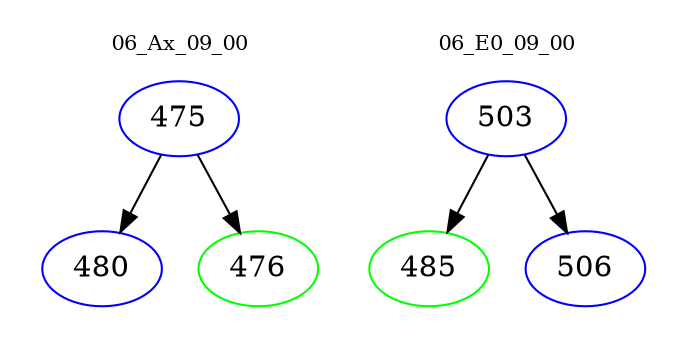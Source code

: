digraph{
subgraph cluster_0 {
color = white
label = "06_Ax_09_00";
fontsize=10;
T0_475 [label="475", color="blue"]
T0_475 -> T0_480 [color="black"]
T0_480 [label="480", color="blue"]
T0_475 -> T0_476 [color="black"]
T0_476 [label="476", color="green"]
}
subgraph cluster_1 {
color = white
label = "06_E0_09_00";
fontsize=10;
T1_503 [label="503", color="blue"]
T1_503 -> T1_485 [color="black"]
T1_485 [label="485", color="green"]
T1_503 -> T1_506 [color="black"]
T1_506 [label="506", color="blue"]
}
}
